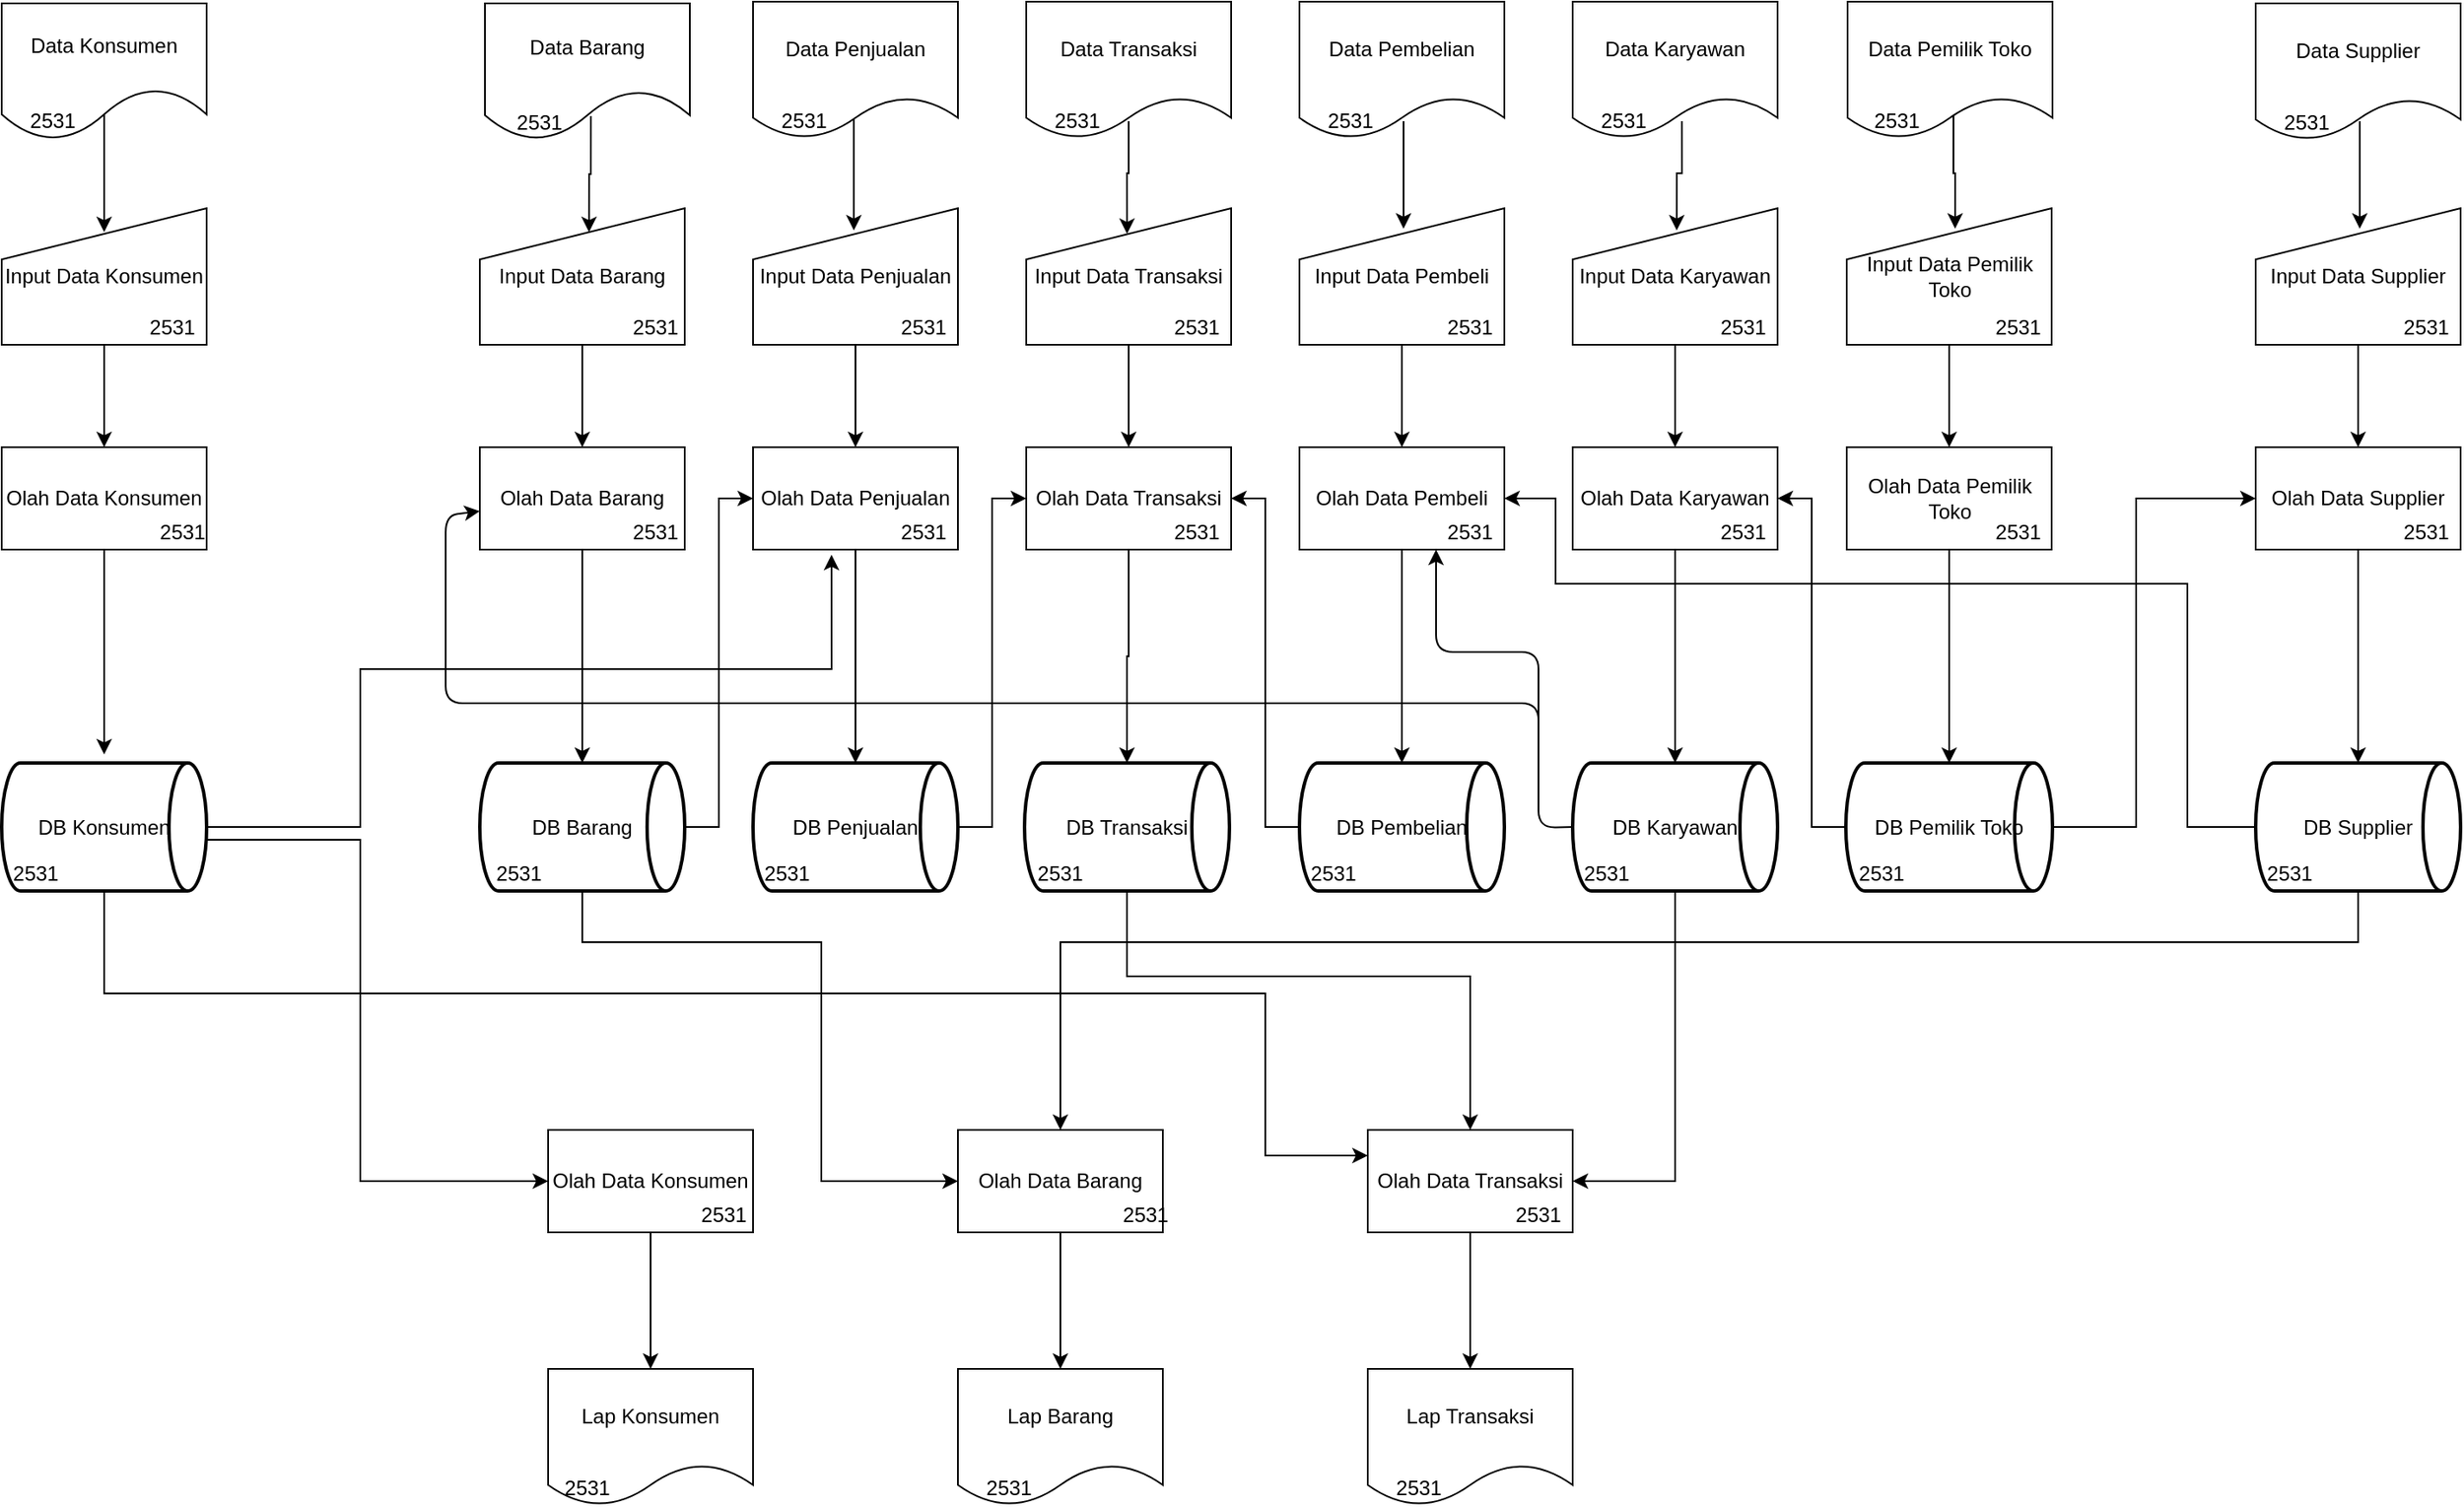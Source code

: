 <mxfile version="13.3.9" type="device"><diagram id="_CPMcfOBzYDX7o5Ifp9C" name="Page-1"><mxGraphModel dx="3472" dy="2080" grid="1" gridSize="10" guides="1" tooltips="1" connect="1" arrows="1" fold="1" page="1" pageScale="1" pageWidth="1654" pageHeight="1169" math="0" shadow="0"><root><mxCell id="0"/><mxCell id="1" parent="0"/><mxCell id="QDyaNp9RxvC7LeFI8AWO-61" style="edgeStyle=orthogonalEdgeStyle;rounded=0;orthogonalLoop=1;jettySize=auto;html=1;entryX=0.533;entryY=0.175;entryDx=0;entryDy=0;exitX=0.517;exitY=0.825;exitDx=0;exitDy=0;exitPerimeter=0;entryPerimeter=0;" parent="1" source="xStQzbqWhuiT14NGw7mu-2" target="QDyaNp9RxvC7LeFI8AWO-17" edge="1"><mxGeometry relative="1" as="geometry"><Array as="points"><mxPoint x="485" y="281"/><mxPoint x="484" y="281"/></Array></mxGeometry></mxCell><mxCell id="xStQzbqWhuiT14NGw7mu-2" value="Data Barang" style="shape=document;whiteSpace=wrap;html=1;boundedLbl=1;size=0.362;" parent="1" vertex="1"><mxGeometry x="423" y="181" width="120" height="80" as="geometry"/></mxCell><mxCell id="QDyaNp9RxvC7LeFI8AWO-53" style="edgeStyle=orthogonalEdgeStyle;rounded=0;orthogonalLoop=1;jettySize=auto;html=1;entryX=0.5;entryY=0.175;entryDx=0;entryDy=0;exitX=0.5;exitY=0.788;exitDx=0;exitDy=0;exitPerimeter=0;entryPerimeter=0;" parent="1" source="xStQzbqWhuiT14NGw7mu-3" target="QDyaNp9RxvC7LeFI8AWO-16" edge="1"><mxGeometry relative="1" as="geometry"/></mxCell><mxCell id="xStQzbqWhuiT14NGw7mu-3" value="Data Konsumen" style="shape=document;whiteSpace=wrap;html=1;boundedLbl=1;size=0.375;" parent="1" vertex="1"><mxGeometry x="140" y="181" width="120" height="80" as="geometry"/></mxCell><mxCell id="QDyaNp9RxvC7LeFI8AWO-64" style="edgeStyle=orthogonalEdgeStyle;rounded=0;orthogonalLoop=1;jettySize=auto;html=1;exitX=0.492;exitY=0.863;exitDx=0;exitDy=0;exitPerimeter=0;entryX=0.492;entryY=0.163;entryDx=0;entryDy=0;entryPerimeter=0;" parent="1" source="D4-w51WIcMK_3WVtd3eF-2" target="QDyaNp9RxvC7LeFI8AWO-26" edge="1"><mxGeometry relative="1" as="geometry"/></mxCell><mxCell id="D4-w51WIcMK_3WVtd3eF-2" value="Data Penjualan" style="shape=document;whiteSpace=wrap;html=1;boundedLbl=1;" parent="1" vertex="1"><mxGeometry x="580" y="180" width="120" height="80" as="geometry"/></mxCell><mxCell id="QDyaNp9RxvC7LeFI8AWO-67" style="edgeStyle=orthogonalEdgeStyle;rounded=0;orthogonalLoop=1;jettySize=auto;html=1;exitX=0.5;exitY=0.875;exitDx=0;exitDy=0;exitPerimeter=0;entryX=0.492;entryY=0.188;entryDx=0;entryDy=0;entryPerimeter=0;" parent="1" source="D4-w51WIcMK_3WVtd3eF-3" target="QDyaNp9RxvC7LeFI8AWO-19" edge="1"><mxGeometry relative="1" as="geometry"/></mxCell><mxCell id="D4-w51WIcMK_3WVtd3eF-3" value="Data Transaksi" style="shape=document;whiteSpace=wrap;html=1;boundedLbl=1;" parent="1" vertex="1"><mxGeometry x="740" y="180" width="120" height="80" as="geometry"/></mxCell><mxCell id="QDyaNp9RxvC7LeFI8AWO-74" style="edgeStyle=orthogonalEdgeStyle;rounded=0;orthogonalLoop=1;jettySize=auto;html=1;exitX=0.508;exitY=0.875;exitDx=0;exitDy=0;exitPerimeter=0;entryX=0.508;entryY=0.15;entryDx=0;entryDy=0;entryPerimeter=0;" parent="1" source="QDyaNp9RxvC7LeFI8AWO-3" target="QDyaNp9RxvC7LeFI8AWO-20" edge="1"><mxGeometry relative="1" as="geometry"/></mxCell><mxCell id="QDyaNp9RxvC7LeFI8AWO-3" value="Data Pembelian" style="shape=document;whiteSpace=wrap;html=1;boundedLbl=1;" parent="1" vertex="1"><mxGeometry x="900" y="180" width="120" height="80" as="geometry"/></mxCell><mxCell id="QDyaNp9RxvC7LeFI8AWO-112" style="edgeStyle=orthogonalEdgeStyle;rounded=0;orthogonalLoop=1;jettySize=auto;html=1;entryX=0.508;entryY=0.163;entryDx=0;entryDy=0;exitX=0.533;exitY=0.875;exitDx=0;exitDy=0;exitPerimeter=0;entryPerimeter=0;" parent="1" source="QDyaNp9RxvC7LeFI8AWO-5" target="QDyaNp9RxvC7LeFI8AWO-21" edge="1"><mxGeometry relative="1" as="geometry"/></mxCell><mxCell id="QDyaNp9RxvC7LeFI8AWO-5" value="Data Karyawan" style="shape=document;whiteSpace=wrap;html=1;boundedLbl=1;" parent="1" vertex="1"><mxGeometry x="1060" y="180" width="120" height="80" as="geometry"/></mxCell><mxCell id="QDyaNp9RxvC7LeFI8AWO-105" style="edgeStyle=orthogonalEdgeStyle;rounded=0;orthogonalLoop=1;jettySize=auto;html=1;exitX=0.508;exitY=0.863;exitDx=0;exitDy=0;exitPerimeter=0;entryX=0.508;entryY=0.15;entryDx=0;entryDy=0;entryPerimeter=0;" parent="1" source="QDyaNp9RxvC7LeFI8AWO-8" target="QDyaNp9RxvC7LeFI8AWO-23" edge="1"><mxGeometry relative="1" as="geometry"/></mxCell><mxCell id="QDyaNp9RxvC7LeFI8AWO-8" value="Data Supplier" style="shape=document;whiteSpace=wrap;html=1;boundedLbl=1;" parent="1" vertex="1"><mxGeometry x="1460" y="181" width="120" height="80" as="geometry"/></mxCell><mxCell id="QDyaNp9RxvC7LeFI8AWO-108" style="edgeStyle=orthogonalEdgeStyle;rounded=0;orthogonalLoop=1;jettySize=auto;html=1;exitX=0.517;exitY=0.813;exitDx=0;exitDy=0;exitPerimeter=0;entryX=0.529;entryY=0.15;entryDx=0;entryDy=0;entryPerimeter=0;" parent="1" source="QDyaNp9RxvC7LeFI8AWO-11" target="QDyaNp9RxvC7LeFI8AWO-22" edge="1"><mxGeometry relative="1" as="geometry"/></mxCell><mxCell id="QDyaNp9RxvC7LeFI8AWO-11" value="Data Pemilik Toko" style="shape=document;whiteSpace=wrap;html=1;boundedLbl=1;" parent="1" vertex="1"><mxGeometry x="1221" y="180" width="120" height="80" as="geometry"/></mxCell><mxCell id="QDyaNp9RxvC7LeFI8AWO-54" style="edgeStyle=orthogonalEdgeStyle;rounded=0;orthogonalLoop=1;jettySize=auto;html=1;entryX=0.5;entryY=0;entryDx=0;entryDy=0;" parent="1" source="QDyaNp9RxvC7LeFI8AWO-16" target="QDyaNp9RxvC7LeFI8AWO-30" edge="1"><mxGeometry relative="1" as="geometry"/></mxCell><mxCell id="QDyaNp9RxvC7LeFI8AWO-16" value="Input Data Konsumen" style="shape=manualInput;whiteSpace=wrap;html=1;" parent="1" vertex="1"><mxGeometry x="140" y="301" width="120" height="80" as="geometry"/></mxCell><mxCell id="QDyaNp9RxvC7LeFI8AWO-68" style="edgeStyle=orthogonalEdgeStyle;rounded=0;orthogonalLoop=1;jettySize=auto;html=1;" parent="1" source="QDyaNp9RxvC7LeFI8AWO-19" target="QDyaNp9RxvC7LeFI8AWO-33" edge="1"><mxGeometry relative="1" as="geometry"/></mxCell><mxCell id="QDyaNp9RxvC7LeFI8AWO-19" value="Input Data Transaksi" style="shape=manualInput;whiteSpace=wrap;html=1;" parent="1" vertex="1"><mxGeometry x="740" y="301" width="120" height="80" as="geometry"/></mxCell><mxCell id="QDyaNp9RxvC7LeFI8AWO-75" style="edgeStyle=orthogonalEdgeStyle;rounded=0;orthogonalLoop=1;jettySize=auto;html=1;" parent="1" source="QDyaNp9RxvC7LeFI8AWO-20" target="QDyaNp9RxvC7LeFI8AWO-34" edge="1"><mxGeometry relative="1" as="geometry"/></mxCell><mxCell id="QDyaNp9RxvC7LeFI8AWO-20" value="Input Data Pembeli" style="shape=manualInput;whiteSpace=wrap;html=1;" parent="1" vertex="1"><mxGeometry x="900" y="301" width="120" height="80" as="geometry"/></mxCell><mxCell id="QDyaNp9RxvC7LeFI8AWO-111" style="edgeStyle=orthogonalEdgeStyle;rounded=0;orthogonalLoop=1;jettySize=auto;html=1;entryX=0.5;entryY=0;entryDx=0;entryDy=0;" parent="1" source="QDyaNp9RxvC7LeFI8AWO-21" target="QDyaNp9RxvC7LeFI8AWO-35" edge="1"><mxGeometry relative="1" as="geometry"/></mxCell><mxCell id="QDyaNp9RxvC7LeFI8AWO-21" value="Input Data Karyawan" style="shape=manualInput;whiteSpace=wrap;html=1;" parent="1" vertex="1"><mxGeometry x="1060" y="301" width="120" height="80" as="geometry"/></mxCell><mxCell id="QDyaNp9RxvC7LeFI8AWO-109" style="edgeStyle=orthogonalEdgeStyle;rounded=0;orthogonalLoop=1;jettySize=auto;html=1;" parent="1" source="QDyaNp9RxvC7LeFI8AWO-22" target="QDyaNp9RxvC7LeFI8AWO-36" edge="1"><mxGeometry relative="1" as="geometry"/></mxCell><mxCell id="QDyaNp9RxvC7LeFI8AWO-22" value="Input Data Pemilik Toko" style="shape=manualInput;whiteSpace=wrap;html=1;" parent="1" vertex="1"><mxGeometry x="1220.5" y="301" width="120" height="80" as="geometry"/></mxCell><mxCell id="QDyaNp9RxvC7LeFI8AWO-106" style="edgeStyle=orthogonalEdgeStyle;rounded=0;orthogonalLoop=1;jettySize=auto;html=1;" parent="1" source="QDyaNp9RxvC7LeFI8AWO-23" target="QDyaNp9RxvC7LeFI8AWO-37" edge="1"><mxGeometry relative="1" as="geometry"/></mxCell><mxCell id="QDyaNp9RxvC7LeFI8AWO-23" value="Input Data Supplier" style="shape=manualInput;whiteSpace=wrap;html=1;" parent="1" vertex="1"><mxGeometry x="1460" y="301" width="120" height="80" as="geometry"/></mxCell><mxCell id="QDyaNp9RxvC7LeFI8AWO-65" style="edgeStyle=orthogonalEdgeStyle;rounded=0;orthogonalLoop=1;jettySize=auto;html=1;entryX=0.5;entryY=0;entryDx=0;entryDy=0;" parent="1" source="QDyaNp9RxvC7LeFI8AWO-26" target="QDyaNp9RxvC7LeFI8AWO-32" edge="1"><mxGeometry relative="1" as="geometry"/></mxCell><mxCell id="QDyaNp9RxvC7LeFI8AWO-26" value="Input Data Penjualan" style="shape=manualInput;whiteSpace=wrap;html=1;" parent="1" vertex="1"><mxGeometry x="580" y="301" width="120" height="80" as="geometry"/></mxCell><mxCell id="QDyaNp9RxvC7LeFI8AWO-55" style="edgeStyle=orthogonalEdgeStyle;rounded=0;orthogonalLoop=1;jettySize=auto;html=1;" parent="1" source="QDyaNp9RxvC7LeFI8AWO-30" edge="1"><mxGeometry relative="1" as="geometry"><mxPoint x="200" y="621" as="targetPoint"/></mxGeometry></mxCell><mxCell id="QDyaNp9RxvC7LeFI8AWO-30" value="Olah Data Konsumen" style="rounded=0;whiteSpace=wrap;html=1;" parent="1" vertex="1"><mxGeometry x="140" y="441" width="120" height="60" as="geometry"/></mxCell><mxCell id="QDyaNp9RxvC7LeFI8AWO-63" style="edgeStyle=orthogonalEdgeStyle;rounded=0;orthogonalLoop=1;jettySize=auto;html=1;entryX=0.5;entryY=0;entryDx=0;entryDy=0;entryPerimeter=0;" parent="1" source="QDyaNp9RxvC7LeFI8AWO-31" target="QDyaNp9RxvC7LeFI8AWO-40" edge="1"><mxGeometry relative="1" as="geometry"/></mxCell><mxCell id="QDyaNp9RxvC7LeFI8AWO-31" value="Olah Data Barang" style="rounded=0;whiteSpace=wrap;html=1;" parent="1" vertex="1"><mxGeometry x="420" y="441" width="120" height="60" as="geometry"/></mxCell><mxCell id="QDyaNp9RxvC7LeFI8AWO-80" style="edgeStyle=orthogonalEdgeStyle;rounded=0;orthogonalLoop=1;jettySize=auto;html=1;entryX=0.5;entryY=0;entryDx=0;entryDy=0;entryPerimeter=0;" parent="1" source="QDyaNp9RxvC7LeFI8AWO-32" target="QDyaNp9RxvC7LeFI8AWO-41" edge="1"><mxGeometry relative="1" as="geometry"><mxPoint x="640" y="601" as="targetPoint"/></mxGeometry></mxCell><mxCell id="QDyaNp9RxvC7LeFI8AWO-32" value="Olah Data Penjualan" style="rounded=0;whiteSpace=wrap;html=1;" parent="1" vertex="1"><mxGeometry x="580" y="441" width="120" height="60" as="geometry"/></mxCell><mxCell id="QDyaNp9RxvC7LeFI8AWO-83" style="edgeStyle=orthogonalEdgeStyle;rounded=0;orthogonalLoop=1;jettySize=auto;html=1;entryX=0.5;entryY=0;entryDx=0;entryDy=0;entryPerimeter=0;" parent="1" source="QDyaNp9RxvC7LeFI8AWO-33" target="QDyaNp9RxvC7LeFI8AWO-73" edge="1"><mxGeometry relative="1" as="geometry"/></mxCell><mxCell id="QDyaNp9RxvC7LeFI8AWO-33" value="Olah Data Transaksi" style="rounded=0;whiteSpace=wrap;html=1;" parent="1" vertex="1"><mxGeometry x="740" y="441" width="120" height="60" as="geometry"/></mxCell><mxCell id="QDyaNp9RxvC7LeFI8AWO-76" style="edgeStyle=orthogonalEdgeStyle;rounded=0;orthogonalLoop=1;jettySize=auto;html=1;entryX=0.5;entryY=0;entryDx=0;entryDy=0;entryPerimeter=0;" parent="1" source="QDyaNp9RxvC7LeFI8AWO-34" target="QDyaNp9RxvC7LeFI8AWO-43" edge="1"><mxGeometry relative="1" as="geometry"/></mxCell><mxCell id="QDyaNp9RxvC7LeFI8AWO-34" value="Olah Data Pembeli" style="rounded=0;whiteSpace=wrap;html=1;" parent="1" vertex="1"><mxGeometry x="900" y="441" width="120" height="60" as="geometry"/></mxCell><mxCell id="QDyaNp9RxvC7LeFI8AWO-97" style="edgeStyle=orthogonalEdgeStyle;rounded=0;orthogonalLoop=1;jettySize=auto;html=1;" parent="1" source="QDyaNp9RxvC7LeFI8AWO-35" target="QDyaNp9RxvC7LeFI8AWO-44" edge="1"><mxGeometry relative="1" as="geometry"/></mxCell><mxCell id="QDyaNp9RxvC7LeFI8AWO-35" value="Olah Data Karyawan" style="rounded=0;whiteSpace=wrap;html=1;" parent="1" vertex="1"><mxGeometry x="1060" y="441" width="120" height="60" as="geometry"/></mxCell><mxCell id="QDyaNp9RxvC7LeFI8AWO-110" style="edgeStyle=orthogonalEdgeStyle;rounded=0;orthogonalLoop=1;jettySize=auto;html=1;entryX=0.5;entryY=0;entryDx=0;entryDy=0;entryPerimeter=0;" parent="1" source="QDyaNp9RxvC7LeFI8AWO-36" target="QDyaNp9RxvC7LeFI8AWO-47" edge="1"><mxGeometry relative="1" as="geometry"/></mxCell><mxCell id="QDyaNp9RxvC7LeFI8AWO-36" value="Olah Data Pemilik Toko" style="rounded=0;whiteSpace=wrap;html=1;" parent="1" vertex="1"><mxGeometry x="1220.5" y="441" width="120" height="60" as="geometry"/></mxCell><mxCell id="QDyaNp9RxvC7LeFI8AWO-107" style="edgeStyle=orthogonalEdgeStyle;rounded=0;orthogonalLoop=1;jettySize=auto;html=1;entryX=0.5;entryY=0;entryDx=0;entryDy=0;entryPerimeter=0;" parent="1" source="QDyaNp9RxvC7LeFI8AWO-37" target="QDyaNp9RxvC7LeFI8AWO-46" edge="1"><mxGeometry relative="1" as="geometry"/></mxCell><mxCell id="QDyaNp9RxvC7LeFI8AWO-37" value="Olah Data Supplier" style="rounded=0;whiteSpace=wrap;html=1;" parent="1" vertex="1"><mxGeometry x="1460" y="441" width="120" height="60" as="geometry"/></mxCell><mxCell id="QDyaNp9RxvC7LeFI8AWO-127" style="edgeStyle=orthogonalEdgeStyle;rounded=0;orthogonalLoop=1;jettySize=auto;html=1;entryX=0.383;entryY=1.05;entryDx=0;entryDy=0;entryPerimeter=0;" parent="1" source="QDyaNp9RxvC7LeFI8AWO-38" target="QDyaNp9RxvC7LeFI8AWO-32" edge="1"><mxGeometry relative="1" as="geometry"><mxPoint x="630" y="521" as="targetPoint"/><Array as="points"><mxPoint x="350" y="664"/><mxPoint x="350" y="571"/><mxPoint x="626" y="571"/></Array></mxGeometry></mxCell><mxCell id="QDyaNp9RxvC7LeFI8AWO-132" style="edgeStyle=orthogonalEdgeStyle;rounded=0;orthogonalLoop=1;jettySize=auto;html=1;exitX=0.5;exitY=1;exitDx=0;exitDy=0;exitPerimeter=0;entryX=0;entryY=0.25;entryDx=0;entryDy=0;" parent="1" source="QDyaNp9RxvC7LeFI8AWO-38" target="QDyaNp9RxvC7LeFI8AWO-121" edge="1"><mxGeometry relative="1" as="geometry"><mxPoint x="930" y="871" as="targetPoint"/><mxPoint x="210" y="731" as="sourcePoint"/><Array as="points"><mxPoint x="200" y="761"/><mxPoint x="880" y="761"/><mxPoint x="880" y="856"/></Array></mxGeometry></mxCell><mxCell id="QDyaNp9RxvC7LeFI8AWO-142" style="edgeStyle=orthogonalEdgeStyle;rounded=0;orthogonalLoop=1;jettySize=auto;html=1;entryX=0;entryY=0.5;entryDx=0;entryDy=0;" parent="1" source="QDyaNp9RxvC7LeFI8AWO-38" target="QDyaNp9RxvC7LeFI8AWO-119" edge="1"><mxGeometry relative="1" as="geometry"><mxPoint x="220" y="921" as="targetPoint"/><Array as="points"><mxPoint x="350" y="671"/><mxPoint x="350" y="871"/></Array></mxGeometry></mxCell><mxCell id="QDyaNp9RxvC7LeFI8AWO-38" value="DB Konsumen" style="strokeWidth=2;html=1;shape=mxgraph.flowchart.direct_data;whiteSpace=wrap;" parent="1" vertex="1"><mxGeometry x="140" y="626" width="120" height="75" as="geometry"/></mxCell><mxCell id="QDyaNp9RxvC7LeFI8AWO-78" style="edgeStyle=orthogonalEdgeStyle;rounded=0;orthogonalLoop=1;jettySize=auto;html=1;entryX=0;entryY=0.5;entryDx=0;entryDy=0;" parent="1" source="QDyaNp9RxvC7LeFI8AWO-40" target="QDyaNp9RxvC7LeFI8AWO-32" edge="1"><mxGeometry relative="1" as="geometry"><Array as="points"><mxPoint x="560" y="664"/><mxPoint x="560" y="471"/></Array></mxGeometry></mxCell><mxCell id="QDyaNp9RxvC7LeFI8AWO-131" style="edgeStyle=orthogonalEdgeStyle;rounded=0;orthogonalLoop=1;jettySize=auto;html=1;entryX=0;entryY=0.5;entryDx=0;entryDy=0;" parent="1" source="QDyaNp9RxvC7LeFI8AWO-40" target="QDyaNp9RxvC7LeFI8AWO-120" edge="1"><mxGeometry relative="1" as="geometry"><mxPoint x="490" y="711" as="sourcePoint"/><Array as="points"><mxPoint x="480" y="731"/><mxPoint x="620" y="731"/><mxPoint x="620" y="871"/></Array></mxGeometry></mxCell><mxCell id="QDyaNp9RxvC7LeFI8AWO-40" value="DB Barang" style="strokeWidth=2;html=1;shape=mxgraph.flowchart.direct_data;whiteSpace=wrap;" parent="1" vertex="1"><mxGeometry x="420" y="626" width="120" height="75" as="geometry"/></mxCell><mxCell id="QDyaNp9RxvC7LeFI8AWO-81" style="edgeStyle=orthogonalEdgeStyle;rounded=0;orthogonalLoop=1;jettySize=auto;html=1;entryX=0;entryY=0.5;entryDx=0;entryDy=0;" parent="1" source="QDyaNp9RxvC7LeFI8AWO-41" target="QDyaNp9RxvC7LeFI8AWO-33" edge="1"><mxGeometry relative="1" as="geometry"/></mxCell><mxCell id="QDyaNp9RxvC7LeFI8AWO-41" value="DB Penjualan" style="strokeWidth=2;html=1;shape=mxgraph.flowchart.direct_data;whiteSpace=wrap;" parent="1" vertex="1"><mxGeometry x="580" y="626" width="120" height="75" as="geometry"/></mxCell><mxCell id="QDyaNp9RxvC7LeFI8AWO-82" style="edgeStyle=orthogonalEdgeStyle;rounded=0;orthogonalLoop=1;jettySize=auto;html=1;entryX=1;entryY=0.5;entryDx=0;entryDy=0;" parent="1" source="QDyaNp9RxvC7LeFI8AWO-43" target="QDyaNp9RxvC7LeFI8AWO-33" edge="1"><mxGeometry relative="1" as="geometry"/></mxCell><mxCell id="QDyaNp9RxvC7LeFI8AWO-43" value="DB Pembelian" style="strokeWidth=2;html=1;shape=mxgraph.flowchart.direct_data;whiteSpace=wrap;" parent="1" vertex="1"><mxGeometry x="900" y="626" width="120" height="75" as="geometry"/></mxCell><mxCell id="QDyaNp9RxvC7LeFI8AWO-138" style="edgeStyle=orthogonalEdgeStyle;rounded=0;orthogonalLoop=1;jettySize=auto;html=1;entryX=1;entryY=0.5;entryDx=0;entryDy=0;" parent="1" source="QDyaNp9RxvC7LeFI8AWO-44" target="QDyaNp9RxvC7LeFI8AWO-121" edge="1"><mxGeometry relative="1" as="geometry"/></mxCell><mxCell id="QDyaNp9RxvC7LeFI8AWO-44" value="DB Karyawan" style="strokeWidth=2;html=1;shape=mxgraph.flowchart.direct_data;whiteSpace=wrap;" parent="1" vertex="1"><mxGeometry x="1060" y="626" width="120" height="75" as="geometry"/></mxCell><mxCell id="QDyaNp9RxvC7LeFI8AWO-102" style="edgeStyle=orthogonalEdgeStyle;rounded=0;orthogonalLoop=1;jettySize=auto;html=1;entryX=1;entryY=0.5;entryDx=0;entryDy=0;" parent="1" source="QDyaNp9RxvC7LeFI8AWO-46" target="QDyaNp9RxvC7LeFI8AWO-34" edge="1"><mxGeometry relative="1" as="geometry"><mxPoint x="1110" y="551" as="targetPoint"/><Array as="points"><mxPoint x="1420" y="664"/><mxPoint x="1420" y="521"/><mxPoint x="1050" y="521"/><mxPoint x="1050" y="471"/></Array></mxGeometry></mxCell><mxCell id="QDyaNp9RxvC7LeFI8AWO-135" style="edgeStyle=orthogonalEdgeStyle;rounded=0;orthogonalLoop=1;jettySize=auto;html=1;" parent="1" source="QDyaNp9RxvC7LeFI8AWO-46" target="QDyaNp9RxvC7LeFI8AWO-120" edge="1"><mxGeometry relative="1" as="geometry"><mxPoint x="840" y="811" as="targetPoint"/><Array as="points"><mxPoint x="1520" y="731"/><mxPoint x="760" y="731"/></Array></mxGeometry></mxCell><mxCell id="QDyaNp9RxvC7LeFI8AWO-46" value="DB Supplier" style="strokeWidth=2;html=1;shape=mxgraph.flowchart.direct_data;whiteSpace=wrap;" parent="1" vertex="1"><mxGeometry x="1460" y="626" width="120" height="75" as="geometry"/></mxCell><mxCell id="QDyaNp9RxvC7LeFI8AWO-115" style="edgeStyle=orthogonalEdgeStyle;rounded=0;orthogonalLoop=1;jettySize=auto;html=1;" parent="1" source="QDyaNp9RxvC7LeFI8AWO-47" target="QDyaNp9RxvC7LeFI8AWO-37" edge="1"><mxGeometry relative="1" as="geometry"><mxPoint x="1410" y="441" as="targetPoint"/><Array as="points"><mxPoint x="1390" y="664"/><mxPoint x="1390" y="471"/></Array></mxGeometry></mxCell><mxCell id="QDyaNp9RxvC7LeFI8AWO-117" style="edgeStyle=orthogonalEdgeStyle;rounded=0;orthogonalLoop=1;jettySize=auto;html=1;entryX=1;entryY=0.5;entryDx=0;entryDy=0;" parent="1" source="QDyaNp9RxvC7LeFI8AWO-47" target="QDyaNp9RxvC7LeFI8AWO-35" edge="1"><mxGeometry relative="1" as="geometry"/></mxCell><mxCell id="QDyaNp9RxvC7LeFI8AWO-47" value="DB Pemilik Toko" style="strokeWidth=2;html=1;shape=mxgraph.flowchart.direct_data;whiteSpace=wrap;" parent="1" vertex="1"><mxGeometry x="1220" y="626" width="121" height="75" as="geometry"/></mxCell><mxCell id="QDyaNp9RxvC7LeFI8AWO-62" style="edgeStyle=orthogonalEdgeStyle;rounded=0;orthogonalLoop=1;jettySize=auto;html=1;" parent="1" source="QDyaNp9RxvC7LeFI8AWO-17" target="QDyaNp9RxvC7LeFI8AWO-31" edge="1"><mxGeometry relative="1" as="geometry"/></mxCell><mxCell id="QDyaNp9RxvC7LeFI8AWO-17" value="Input Data Barang" style="shape=manualInput;whiteSpace=wrap;html=1;" parent="1" vertex="1"><mxGeometry x="420" y="301" width="120" height="80" as="geometry"/></mxCell><mxCell id="QDyaNp9RxvC7LeFI8AWO-137" style="edgeStyle=orthogonalEdgeStyle;rounded=0;orthogonalLoop=1;jettySize=auto;html=1;exitX=0.5;exitY=1;exitDx=0;exitDy=0;exitPerimeter=0;" parent="1" source="QDyaNp9RxvC7LeFI8AWO-73" target="QDyaNp9RxvC7LeFI8AWO-121" edge="1"><mxGeometry relative="1" as="geometry"><Array as="points"><mxPoint x="799" y="751"/><mxPoint x="1000" y="751"/></Array></mxGeometry></mxCell><mxCell id="QDyaNp9RxvC7LeFI8AWO-73" value="DB Transaksi" style="strokeWidth=2;html=1;shape=mxgraph.flowchart.direct_data;whiteSpace=wrap;" parent="1" vertex="1"><mxGeometry x="739" y="626" width="120" height="75" as="geometry"/></mxCell><mxCell id="QDyaNp9RxvC7LeFI8AWO-91" value="" style="endArrow=classic;html=1;exitX=0;exitY=0.5;exitDx=0;exitDy=0;exitPerimeter=0;" parent="1" source="QDyaNp9RxvC7LeFI8AWO-44" target="QDyaNp9RxvC7LeFI8AWO-31" edge="1"><mxGeometry width="50" height="50" relative="1" as="geometry"><mxPoint x="1050" y="671" as="sourcePoint"/><mxPoint x="390" y="441" as="targetPoint"/><Array as="points"><mxPoint x="1040" y="664"/><mxPoint x="1040" y="621"/><mxPoint x="1040" y="591"/><mxPoint x="990" y="591"/><mxPoint x="910" y="591"/><mxPoint x="480" y="591"/><mxPoint x="400" y="591"/><mxPoint x="400" y="481"/></Array></mxGeometry></mxCell><mxCell id="QDyaNp9RxvC7LeFI8AWO-101" value="" style="endArrow=classic;html=1;entryX=0;entryY=1;entryDx=0;entryDy=0;" parent="1" target="rBX1rt87lKm1q7_nCmS2-22" edge="1"><mxGeometry width="50" height="50" relative="1" as="geometry"><mxPoint x="1040" y="601" as="sourcePoint"/><mxPoint x="990" y="551" as="targetPoint"/><Array as="points"><mxPoint x="1040" y="561"/><mxPoint x="980" y="561"/></Array></mxGeometry></mxCell><mxCell id="QDyaNp9RxvC7LeFI8AWO-141" style="edgeStyle=orthogonalEdgeStyle;rounded=0;orthogonalLoop=1;jettySize=auto;html=1;entryX=0.5;entryY=0;entryDx=0;entryDy=0;" parent="1" source="QDyaNp9RxvC7LeFI8AWO-119" target="QDyaNp9RxvC7LeFI8AWO-122" edge="1"><mxGeometry relative="1" as="geometry"/></mxCell><mxCell id="QDyaNp9RxvC7LeFI8AWO-119" value="Olah Data Konsumen" style="rounded=0;whiteSpace=wrap;html=1;" parent="1" vertex="1"><mxGeometry x="460" y="841" width="120" height="60" as="geometry"/></mxCell><mxCell id="QDyaNp9RxvC7LeFI8AWO-140" style="edgeStyle=orthogonalEdgeStyle;rounded=0;orthogonalLoop=1;jettySize=auto;html=1;" parent="1" source="QDyaNp9RxvC7LeFI8AWO-120" target="QDyaNp9RxvC7LeFI8AWO-124" edge="1"><mxGeometry relative="1" as="geometry"/></mxCell><mxCell id="QDyaNp9RxvC7LeFI8AWO-120" value="Olah Data Barang" style="rounded=0;whiteSpace=wrap;html=1;" parent="1" vertex="1"><mxGeometry x="700" y="841" width="120" height="60" as="geometry"/></mxCell><mxCell id="QDyaNp9RxvC7LeFI8AWO-122" value="Lap Konsumen" style="shape=document;whiteSpace=wrap;html=1;boundedLbl=1;" parent="1" vertex="1"><mxGeometry x="460" y="981" width="120" height="80" as="geometry"/></mxCell><mxCell id="QDyaNp9RxvC7LeFI8AWO-124" value="Lap Barang" style="shape=document;whiteSpace=wrap;html=1;boundedLbl=1;" parent="1" vertex="1"><mxGeometry x="700" y="981" width="120" height="80" as="geometry"/></mxCell><mxCell id="QDyaNp9RxvC7LeFI8AWO-125" value="Lap Transaksi" style="shape=document;whiteSpace=wrap;html=1;boundedLbl=1;" parent="1" vertex="1"><mxGeometry x="940" y="981" width="120" height="80" as="geometry"/></mxCell><mxCell id="QDyaNp9RxvC7LeFI8AWO-139" style="edgeStyle=orthogonalEdgeStyle;rounded=0;orthogonalLoop=1;jettySize=auto;html=1;" parent="1" source="QDyaNp9RxvC7LeFI8AWO-121" target="QDyaNp9RxvC7LeFI8AWO-125" edge="1"><mxGeometry relative="1" as="geometry"/></mxCell><mxCell id="QDyaNp9RxvC7LeFI8AWO-121" value="Olah Data Transaksi" style="rounded=0;whiteSpace=wrap;html=1;" parent="1" vertex="1"><mxGeometry x="940" y="841" width="120" height="60" as="geometry"/></mxCell><mxCell id="rBX1rt87lKm1q7_nCmS2-1" value="2531" style="text;html=1;strokeColor=none;fillColor=none;align=center;verticalAlign=middle;whiteSpace=wrap;rounded=0;" vertex="1" parent="1"><mxGeometry x="150" y="240" width="40" height="20" as="geometry"/></mxCell><mxCell id="rBX1rt87lKm1q7_nCmS2-3" value="2531" style="text;html=1;strokeColor=none;fillColor=none;align=center;verticalAlign=middle;whiteSpace=wrap;rounded=0;" vertex="1" parent="1"><mxGeometry x="435" y="241" width="40" height="20" as="geometry"/></mxCell><mxCell id="rBX1rt87lKm1q7_nCmS2-4" value="2531" style="text;html=1;strokeColor=none;fillColor=none;align=center;verticalAlign=middle;whiteSpace=wrap;rounded=0;" vertex="1" parent="1"><mxGeometry x="590" y="240" width="40" height="20" as="geometry"/></mxCell><mxCell id="rBX1rt87lKm1q7_nCmS2-5" value="2531" style="text;html=1;strokeColor=none;fillColor=none;align=center;verticalAlign=middle;whiteSpace=wrap;rounded=0;" vertex="1" parent="1"><mxGeometry x="750" y="240" width="40" height="20" as="geometry"/></mxCell><mxCell id="rBX1rt87lKm1q7_nCmS2-6" value="2531" style="text;html=1;strokeColor=none;fillColor=none;align=center;verticalAlign=middle;whiteSpace=wrap;rounded=0;" vertex="1" parent="1"><mxGeometry x="910" y="240" width="40" height="20" as="geometry"/></mxCell><mxCell id="rBX1rt87lKm1q7_nCmS2-7" value="2531" style="text;html=1;strokeColor=none;fillColor=none;align=center;verticalAlign=middle;whiteSpace=wrap;rounded=0;" vertex="1" parent="1"><mxGeometry x="1070" y="240" width="40" height="20" as="geometry"/></mxCell><mxCell id="rBX1rt87lKm1q7_nCmS2-8" value="2531" style="text;html=1;strokeColor=none;fillColor=none;align=center;verticalAlign=middle;whiteSpace=wrap;rounded=0;" vertex="1" parent="1"><mxGeometry x="1230" y="240" width="40" height="20" as="geometry"/></mxCell><mxCell id="rBX1rt87lKm1q7_nCmS2-9" value="2531" style="text;html=1;strokeColor=none;fillColor=none;align=center;verticalAlign=middle;whiteSpace=wrap;rounded=0;" vertex="1" parent="1"><mxGeometry x="1470" y="241" width="40" height="20" as="geometry"/></mxCell><mxCell id="rBX1rt87lKm1q7_nCmS2-10" value="2531" style="text;html=1;strokeColor=none;fillColor=none;align=center;verticalAlign=middle;whiteSpace=wrap;rounded=0;" vertex="1" parent="1"><mxGeometry x="220" y="361" width="40" height="20" as="geometry"/></mxCell><mxCell id="rBX1rt87lKm1q7_nCmS2-11" value="2531" style="text;html=1;strokeColor=none;fillColor=none;align=center;verticalAlign=middle;whiteSpace=wrap;rounded=0;" vertex="1" parent="1"><mxGeometry x="503" y="361" width="40" height="20" as="geometry"/></mxCell><mxCell id="rBX1rt87lKm1q7_nCmS2-12" value="2531" style="text;html=1;strokeColor=none;fillColor=none;align=center;verticalAlign=middle;whiteSpace=wrap;rounded=0;" vertex="1" parent="1"><mxGeometry x="660" y="361" width="40" height="20" as="geometry"/></mxCell><mxCell id="rBX1rt87lKm1q7_nCmS2-13" value="2531" style="text;html=1;strokeColor=none;fillColor=none;align=center;verticalAlign=middle;whiteSpace=wrap;rounded=0;" vertex="1" parent="1"><mxGeometry x="820" y="361" width="40" height="20" as="geometry"/></mxCell><mxCell id="rBX1rt87lKm1q7_nCmS2-14" value="2531" style="text;html=1;strokeColor=none;fillColor=none;align=center;verticalAlign=middle;whiteSpace=wrap;rounded=0;" vertex="1" parent="1"><mxGeometry x="980" y="361" width="40" height="20" as="geometry"/></mxCell><mxCell id="rBX1rt87lKm1q7_nCmS2-15" value="2531" style="text;html=1;strokeColor=none;fillColor=none;align=center;verticalAlign=middle;whiteSpace=wrap;rounded=0;" vertex="1" parent="1"><mxGeometry x="1140" y="361" width="40" height="20" as="geometry"/></mxCell><mxCell id="rBX1rt87lKm1q7_nCmS2-16" value="2531" style="text;html=1;strokeColor=none;fillColor=none;align=center;verticalAlign=middle;whiteSpace=wrap;rounded=0;" vertex="1" parent="1"><mxGeometry x="1301" y="361" width="40" height="20" as="geometry"/></mxCell><mxCell id="rBX1rt87lKm1q7_nCmS2-17" value="2531" style="text;html=1;strokeColor=none;fillColor=none;align=center;verticalAlign=middle;whiteSpace=wrap;rounded=0;" vertex="1" parent="1"><mxGeometry x="1540" y="361" width="40" height="20" as="geometry"/></mxCell><mxCell id="rBX1rt87lKm1q7_nCmS2-18" value="2531" style="text;html=1;strokeColor=none;fillColor=none;align=center;verticalAlign=middle;whiteSpace=wrap;rounded=0;" vertex="1" parent="1"><mxGeometry x="226" y="481" width="40" height="20" as="geometry"/></mxCell><mxCell id="rBX1rt87lKm1q7_nCmS2-19" value="2531" style="text;html=1;strokeColor=none;fillColor=none;align=center;verticalAlign=middle;whiteSpace=wrap;rounded=0;" vertex="1" parent="1"><mxGeometry x="503" y="481" width="40" height="20" as="geometry"/></mxCell><mxCell id="rBX1rt87lKm1q7_nCmS2-20" value="2531" style="text;html=1;strokeColor=none;fillColor=none;align=center;verticalAlign=middle;whiteSpace=wrap;rounded=0;" vertex="1" parent="1"><mxGeometry x="660" y="481" width="40" height="20" as="geometry"/></mxCell><mxCell id="rBX1rt87lKm1q7_nCmS2-21" value="2531" style="text;html=1;strokeColor=none;fillColor=none;align=center;verticalAlign=middle;whiteSpace=wrap;rounded=0;" vertex="1" parent="1"><mxGeometry x="820" y="481" width="40" height="20" as="geometry"/></mxCell><mxCell id="rBX1rt87lKm1q7_nCmS2-22" value="2531" style="text;html=1;strokeColor=none;fillColor=none;align=center;verticalAlign=middle;whiteSpace=wrap;rounded=0;" vertex="1" parent="1"><mxGeometry x="980" y="481" width="40" height="20" as="geometry"/></mxCell><mxCell id="rBX1rt87lKm1q7_nCmS2-23" value="2531" style="text;html=1;strokeColor=none;fillColor=none;align=center;verticalAlign=middle;whiteSpace=wrap;rounded=0;" vertex="1" parent="1"><mxGeometry x="1140" y="481" width="40" height="20" as="geometry"/></mxCell><mxCell id="rBX1rt87lKm1q7_nCmS2-24" value="2531" style="text;html=1;strokeColor=none;fillColor=none;align=center;verticalAlign=middle;whiteSpace=wrap;rounded=0;" vertex="1" parent="1"><mxGeometry x="1301" y="481" width="40" height="20" as="geometry"/></mxCell><mxCell id="rBX1rt87lKm1q7_nCmS2-25" value="2531" style="text;html=1;strokeColor=none;fillColor=none;align=center;verticalAlign=middle;whiteSpace=wrap;rounded=0;" vertex="1" parent="1"><mxGeometry x="1540" y="481" width="40" height="20" as="geometry"/></mxCell><mxCell id="rBX1rt87lKm1q7_nCmS2-26" value="2531" style="text;html=1;strokeColor=none;fillColor=none;align=center;verticalAlign=middle;whiteSpace=wrap;rounded=0;" vertex="1" parent="1"><mxGeometry x="140" y="681" width="40" height="20" as="geometry"/></mxCell><mxCell id="rBX1rt87lKm1q7_nCmS2-27" value="2531" style="text;html=1;strokeColor=none;fillColor=none;align=center;verticalAlign=middle;whiteSpace=wrap;rounded=0;" vertex="1" parent="1"><mxGeometry x="423" y="681" width="40" height="20" as="geometry"/></mxCell><mxCell id="rBX1rt87lKm1q7_nCmS2-28" value="2531" style="text;html=1;strokeColor=none;fillColor=none;align=center;verticalAlign=middle;whiteSpace=wrap;rounded=0;" vertex="1" parent="1"><mxGeometry x="580" y="681" width="40" height="20" as="geometry"/></mxCell><mxCell id="rBX1rt87lKm1q7_nCmS2-29" value="2531" style="text;html=1;strokeColor=none;fillColor=none;align=center;verticalAlign=middle;whiteSpace=wrap;rounded=0;" vertex="1" parent="1"><mxGeometry x="740" y="681" width="40" height="20" as="geometry"/></mxCell><mxCell id="rBX1rt87lKm1q7_nCmS2-30" value="2531" style="text;html=1;strokeColor=none;fillColor=none;align=center;verticalAlign=middle;whiteSpace=wrap;rounded=0;" vertex="1" parent="1"><mxGeometry x="900" y="681" width="40" height="20" as="geometry"/></mxCell><mxCell id="rBX1rt87lKm1q7_nCmS2-31" value="2531" style="text;html=1;strokeColor=none;fillColor=none;align=center;verticalAlign=middle;whiteSpace=wrap;rounded=0;" vertex="1" parent="1"><mxGeometry x="1060" y="681" width="40" height="20" as="geometry"/></mxCell><mxCell id="rBX1rt87lKm1q7_nCmS2-32" value="2531" style="text;html=1;strokeColor=none;fillColor=none;align=center;verticalAlign=middle;whiteSpace=wrap;rounded=0;" vertex="1" parent="1"><mxGeometry x="1221" y="681" width="40" height="20" as="geometry"/></mxCell><mxCell id="rBX1rt87lKm1q7_nCmS2-33" value="2531" style="text;html=1;strokeColor=none;fillColor=none;align=center;verticalAlign=middle;whiteSpace=wrap;rounded=0;" vertex="1" parent="1"><mxGeometry x="1460" y="681" width="40" height="20" as="geometry"/></mxCell><mxCell id="rBX1rt87lKm1q7_nCmS2-34" value="2531" style="text;html=1;strokeColor=none;fillColor=none;align=center;verticalAlign=middle;whiteSpace=wrap;rounded=0;" vertex="1" parent="1"><mxGeometry x="543" y="881" width="40" height="20" as="geometry"/></mxCell><mxCell id="rBX1rt87lKm1q7_nCmS2-35" value="2531" style="text;html=1;strokeColor=none;fillColor=none;align=center;verticalAlign=middle;whiteSpace=wrap;rounded=0;" vertex="1" parent="1"><mxGeometry x="790" y="881" width="40" height="20" as="geometry"/></mxCell><mxCell id="rBX1rt87lKm1q7_nCmS2-36" value="2531" style="text;html=1;strokeColor=none;fillColor=none;align=center;verticalAlign=middle;whiteSpace=wrap;rounded=0;" vertex="1" parent="1"><mxGeometry x="1020" y="881" width="40" height="20" as="geometry"/></mxCell><mxCell id="rBX1rt87lKm1q7_nCmS2-37" value="2531" style="text;html=1;strokeColor=none;fillColor=none;align=center;verticalAlign=middle;whiteSpace=wrap;rounded=0;" vertex="1" parent="1"><mxGeometry x="463" y="1041" width="40" height="20" as="geometry"/></mxCell><mxCell id="rBX1rt87lKm1q7_nCmS2-38" value="2531" style="text;html=1;strokeColor=none;fillColor=none;align=center;verticalAlign=middle;whiteSpace=wrap;rounded=0;" vertex="1" parent="1"><mxGeometry x="710" y="1041" width="40" height="20" as="geometry"/></mxCell><mxCell id="rBX1rt87lKm1q7_nCmS2-39" value="2531" style="text;html=1;strokeColor=none;fillColor=none;align=center;verticalAlign=middle;whiteSpace=wrap;rounded=0;" vertex="1" parent="1"><mxGeometry x="950" y="1041" width="40" height="20" as="geometry"/></mxCell></root></mxGraphModel></diagram></mxfile>